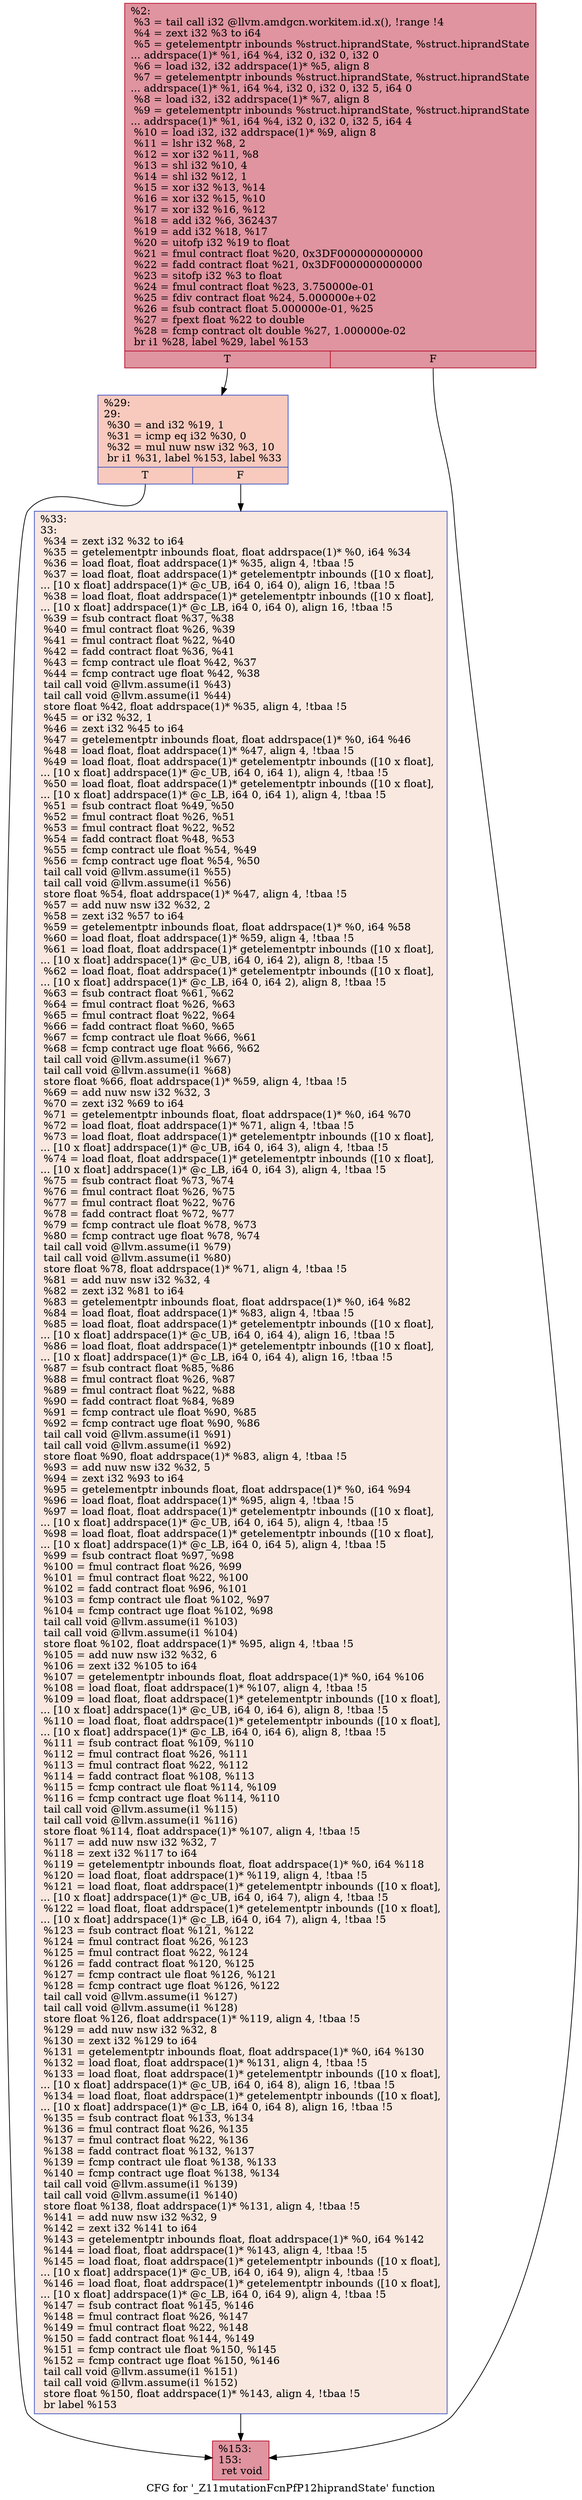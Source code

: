 digraph "CFG for '_Z11mutationFcnPfP12hiprandState' function" {
	label="CFG for '_Z11mutationFcnPfP12hiprandState' function";

	Node0x63fa0d0 [shape=record,color="#b70d28ff", style=filled, fillcolor="#b70d2870",label="{%2:\l  %3 = tail call i32 @llvm.amdgcn.workitem.id.x(), !range !4\l  %4 = zext i32 %3 to i64\l  %5 = getelementptr inbounds %struct.hiprandState, %struct.hiprandState\l... addrspace(1)* %1, i64 %4, i32 0, i32 0, i32 0\l  %6 = load i32, i32 addrspace(1)* %5, align 8\l  %7 = getelementptr inbounds %struct.hiprandState, %struct.hiprandState\l... addrspace(1)* %1, i64 %4, i32 0, i32 0, i32 5, i64 0\l  %8 = load i32, i32 addrspace(1)* %7, align 8\l  %9 = getelementptr inbounds %struct.hiprandState, %struct.hiprandState\l... addrspace(1)* %1, i64 %4, i32 0, i32 0, i32 5, i64 4\l  %10 = load i32, i32 addrspace(1)* %9, align 8\l  %11 = lshr i32 %8, 2\l  %12 = xor i32 %11, %8\l  %13 = shl i32 %10, 4\l  %14 = shl i32 %12, 1\l  %15 = xor i32 %13, %14\l  %16 = xor i32 %15, %10\l  %17 = xor i32 %16, %12\l  %18 = add i32 %6, 362437\l  %19 = add i32 %18, %17\l  %20 = uitofp i32 %19 to float\l  %21 = fmul contract float %20, 0x3DF0000000000000\l  %22 = fadd contract float %21, 0x3DF0000000000000\l  %23 = sitofp i32 %3 to float\l  %24 = fmul contract float %23, 3.750000e-01\l  %25 = fdiv contract float %24, 5.000000e+02\l  %26 = fsub contract float 5.000000e-01, %25\l  %27 = fpext float %22 to double\l  %28 = fcmp contract olt double %27, 1.000000e-02\l  br i1 %28, label %29, label %153\l|{<s0>T|<s1>F}}"];
	Node0x63fa0d0:s0 -> Node0x63fcf60;
	Node0x63fa0d0:s1 -> Node0x63fcff0;
	Node0x63fcf60 [shape=record,color="#3d50c3ff", style=filled, fillcolor="#ef886b70",label="{%29:\l29:                                               \l  %30 = and i32 %19, 1\l  %31 = icmp eq i32 %30, 0\l  %32 = mul nuw nsw i32 %3, 10\l  br i1 %31, label %153, label %33\l|{<s0>T|<s1>F}}"];
	Node0x63fcf60:s0 -> Node0x63fcff0;
	Node0x63fcf60:s1 -> Node0x63fbd40;
	Node0x63fbd40 [shape=record,color="#3d50c3ff", style=filled, fillcolor="#f1ccb870",label="{%33:\l33:                                               \l  %34 = zext i32 %32 to i64\l  %35 = getelementptr inbounds float, float addrspace(1)* %0, i64 %34\l  %36 = load float, float addrspace(1)* %35, align 4, !tbaa !5\l  %37 = load float, float addrspace(1)* getelementptr inbounds ([10 x float],\l... [10 x float] addrspace(1)* @c_UB, i64 0, i64 0), align 16, !tbaa !5\l  %38 = load float, float addrspace(1)* getelementptr inbounds ([10 x float],\l... [10 x float] addrspace(1)* @c_LB, i64 0, i64 0), align 16, !tbaa !5\l  %39 = fsub contract float %37, %38\l  %40 = fmul contract float %26, %39\l  %41 = fmul contract float %22, %40\l  %42 = fadd contract float %36, %41\l  %43 = fcmp contract ule float %42, %37\l  %44 = fcmp contract uge float %42, %38\l  tail call void @llvm.assume(i1 %43)\l  tail call void @llvm.assume(i1 %44)\l  store float %42, float addrspace(1)* %35, align 4, !tbaa !5\l  %45 = or i32 %32, 1\l  %46 = zext i32 %45 to i64\l  %47 = getelementptr inbounds float, float addrspace(1)* %0, i64 %46\l  %48 = load float, float addrspace(1)* %47, align 4, !tbaa !5\l  %49 = load float, float addrspace(1)* getelementptr inbounds ([10 x float],\l... [10 x float] addrspace(1)* @c_UB, i64 0, i64 1), align 4, !tbaa !5\l  %50 = load float, float addrspace(1)* getelementptr inbounds ([10 x float],\l... [10 x float] addrspace(1)* @c_LB, i64 0, i64 1), align 4, !tbaa !5\l  %51 = fsub contract float %49, %50\l  %52 = fmul contract float %26, %51\l  %53 = fmul contract float %22, %52\l  %54 = fadd contract float %48, %53\l  %55 = fcmp contract ule float %54, %49\l  %56 = fcmp contract uge float %54, %50\l  tail call void @llvm.assume(i1 %55)\l  tail call void @llvm.assume(i1 %56)\l  store float %54, float addrspace(1)* %47, align 4, !tbaa !5\l  %57 = add nuw nsw i32 %32, 2\l  %58 = zext i32 %57 to i64\l  %59 = getelementptr inbounds float, float addrspace(1)* %0, i64 %58\l  %60 = load float, float addrspace(1)* %59, align 4, !tbaa !5\l  %61 = load float, float addrspace(1)* getelementptr inbounds ([10 x float],\l... [10 x float] addrspace(1)* @c_UB, i64 0, i64 2), align 8, !tbaa !5\l  %62 = load float, float addrspace(1)* getelementptr inbounds ([10 x float],\l... [10 x float] addrspace(1)* @c_LB, i64 0, i64 2), align 8, !tbaa !5\l  %63 = fsub contract float %61, %62\l  %64 = fmul contract float %26, %63\l  %65 = fmul contract float %22, %64\l  %66 = fadd contract float %60, %65\l  %67 = fcmp contract ule float %66, %61\l  %68 = fcmp contract uge float %66, %62\l  tail call void @llvm.assume(i1 %67)\l  tail call void @llvm.assume(i1 %68)\l  store float %66, float addrspace(1)* %59, align 4, !tbaa !5\l  %69 = add nuw nsw i32 %32, 3\l  %70 = zext i32 %69 to i64\l  %71 = getelementptr inbounds float, float addrspace(1)* %0, i64 %70\l  %72 = load float, float addrspace(1)* %71, align 4, !tbaa !5\l  %73 = load float, float addrspace(1)* getelementptr inbounds ([10 x float],\l... [10 x float] addrspace(1)* @c_UB, i64 0, i64 3), align 4, !tbaa !5\l  %74 = load float, float addrspace(1)* getelementptr inbounds ([10 x float],\l... [10 x float] addrspace(1)* @c_LB, i64 0, i64 3), align 4, !tbaa !5\l  %75 = fsub contract float %73, %74\l  %76 = fmul contract float %26, %75\l  %77 = fmul contract float %22, %76\l  %78 = fadd contract float %72, %77\l  %79 = fcmp contract ule float %78, %73\l  %80 = fcmp contract uge float %78, %74\l  tail call void @llvm.assume(i1 %79)\l  tail call void @llvm.assume(i1 %80)\l  store float %78, float addrspace(1)* %71, align 4, !tbaa !5\l  %81 = add nuw nsw i32 %32, 4\l  %82 = zext i32 %81 to i64\l  %83 = getelementptr inbounds float, float addrspace(1)* %0, i64 %82\l  %84 = load float, float addrspace(1)* %83, align 4, !tbaa !5\l  %85 = load float, float addrspace(1)* getelementptr inbounds ([10 x float],\l... [10 x float] addrspace(1)* @c_UB, i64 0, i64 4), align 16, !tbaa !5\l  %86 = load float, float addrspace(1)* getelementptr inbounds ([10 x float],\l... [10 x float] addrspace(1)* @c_LB, i64 0, i64 4), align 16, !tbaa !5\l  %87 = fsub contract float %85, %86\l  %88 = fmul contract float %26, %87\l  %89 = fmul contract float %22, %88\l  %90 = fadd contract float %84, %89\l  %91 = fcmp contract ule float %90, %85\l  %92 = fcmp contract uge float %90, %86\l  tail call void @llvm.assume(i1 %91)\l  tail call void @llvm.assume(i1 %92)\l  store float %90, float addrspace(1)* %83, align 4, !tbaa !5\l  %93 = add nuw nsw i32 %32, 5\l  %94 = zext i32 %93 to i64\l  %95 = getelementptr inbounds float, float addrspace(1)* %0, i64 %94\l  %96 = load float, float addrspace(1)* %95, align 4, !tbaa !5\l  %97 = load float, float addrspace(1)* getelementptr inbounds ([10 x float],\l... [10 x float] addrspace(1)* @c_UB, i64 0, i64 5), align 4, !tbaa !5\l  %98 = load float, float addrspace(1)* getelementptr inbounds ([10 x float],\l... [10 x float] addrspace(1)* @c_LB, i64 0, i64 5), align 4, !tbaa !5\l  %99 = fsub contract float %97, %98\l  %100 = fmul contract float %26, %99\l  %101 = fmul contract float %22, %100\l  %102 = fadd contract float %96, %101\l  %103 = fcmp contract ule float %102, %97\l  %104 = fcmp contract uge float %102, %98\l  tail call void @llvm.assume(i1 %103)\l  tail call void @llvm.assume(i1 %104)\l  store float %102, float addrspace(1)* %95, align 4, !tbaa !5\l  %105 = add nuw nsw i32 %32, 6\l  %106 = zext i32 %105 to i64\l  %107 = getelementptr inbounds float, float addrspace(1)* %0, i64 %106\l  %108 = load float, float addrspace(1)* %107, align 4, !tbaa !5\l  %109 = load float, float addrspace(1)* getelementptr inbounds ([10 x float],\l... [10 x float] addrspace(1)* @c_UB, i64 0, i64 6), align 8, !tbaa !5\l  %110 = load float, float addrspace(1)* getelementptr inbounds ([10 x float],\l... [10 x float] addrspace(1)* @c_LB, i64 0, i64 6), align 8, !tbaa !5\l  %111 = fsub contract float %109, %110\l  %112 = fmul contract float %26, %111\l  %113 = fmul contract float %22, %112\l  %114 = fadd contract float %108, %113\l  %115 = fcmp contract ule float %114, %109\l  %116 = fcmp contract uge float %114, %110\l  tail call void @llvm.assume(i1 %115)\l  tail call void @llvm.assume(i1 %116)\l  store float %114, float addrspace(1)* %107, align 4, !tbaa !5\l  %117 = add nuw nsw i32 %32, 7\l  %118 = zext i32 %117 to i64\l  %119 = getelementptr inbounds float, float addrspace(1)* %0, i64 %118\l  %120 = load float, float addrspace(1)* %119, align 4, !tbaa !5\l  %121 = load float, float addrspace(1)* getelementptr inbounds ([10 x float],\l... [10 x float] addrspace(1)* @c_UB, i64 0, i64 7), align 4, !tbaa !5\l  %122 = load float, float addrspace(1)* getelementptr inbounds ([10 x float],\l... [10 x float] addrspace(1)* @c_LB, i64 0, i64 7), align 4, !tbaa !5\l  %123 = fsub contract float %121, %122\l  %124 = fmul contract float %26, %123\l  %125 = fmul contract float %22, %124\l  %126 = fadd contract float %120, %125\l  %127 = fcmp contract ule float %126, %121\l  %128 = fcmp contract uge float %126, %122\l  tail call void @llvm.assume(i1 %127)\l  tail call void @llvm.assume(i1 %128)\l  store float %126, float addrspace(1)* %119, align 4, !tbaa !5\l  %129 = add nuw nsw i32 %32, 8\l  %130 = zext i32 %129 to i64\l  %131 = getelementptr inbounds float, float addrspace(1)* %0, i64 %130\l  %132 = load float, float addrspace(1)* %131, align 4, !tbaa !5\l  %133 = load float, float addrspace(1)* getelementptr inbounds ([10 x float],\l... [10 x float] addrspace(1)* @c_UB, i64 0, i64 8), align 16, !tbaa !5\l  %134 = load float, float addrspace(1)* getelementptr inbounds ([10 x float],\l... [10 x float] addrspace(1)* @c_LB, i64 0, i64 8), align 16, !tbaa !5\l  %135 = fsub contract float %133, %134\l  %136 = fmul contract float %26, %135\l  %137 = fmul contract float %22, %136\l  %138 = fadd contract float %132, %137\l  %139 = fcmp contract ule float %138, %133\l  %140 = fcmp contract uge float %138, %134\l  tail call void @llvm.assume(i1 %139)\l  tail call void @llvm.assume(i1 %140)\l  store float %138, float addrspace(1)* %131, align 4, !tbaa !5\l  %141 = add nuw nsw i32 %32, 9\l  %142 = zext i32 %141 to i64\l  %143 = getelementptr inbounds float, float addrspace(1)* %0, i64 %142\l  %144 = load float, float addrspace(1)* %143, align 4, !tbaa !5\l  %145 = load float, float addrspace(1)* getelementptr inbounds ([10 x float],\l... [10 x float] addrspace(1)* @c_UB, i64 0, i64 9), align 4, !tbaa !5\l  %146 = load float, float addrspace(1)* getelementptr inbounds ([10 x float],\l... [10 x float] addrspace(1)* @c_LB, i64 0, i64 9), align 4, !tbaa !5\l  %147 = fsub contract float %145, %146\l  %148 = fmul contract float %26, %147\l  %149 = fmul contract float %22, %148\l  %150 = fadd contract float %144, %149\l  %151 = fcmp contract ule float %150, %145\l  %152 = fcmp contract uge float %150, %146\l  tail call void @llvm.assume(i1 %151)\l  tail call void @llvm.assume(i1 %152)\l  store float %150, float addrspace(1)* %143, align 4, !tbaa !5\l  br label %153\l}"];
	Node0x63fbd40 -> Node0x63fcff0;
	Node0x63fcff0 [shape=record,color="#b70d28ff", style=filled, fillcolor="#b70d2870",label="{%153:\l153:                                              \l  ret void\l}"];
}
